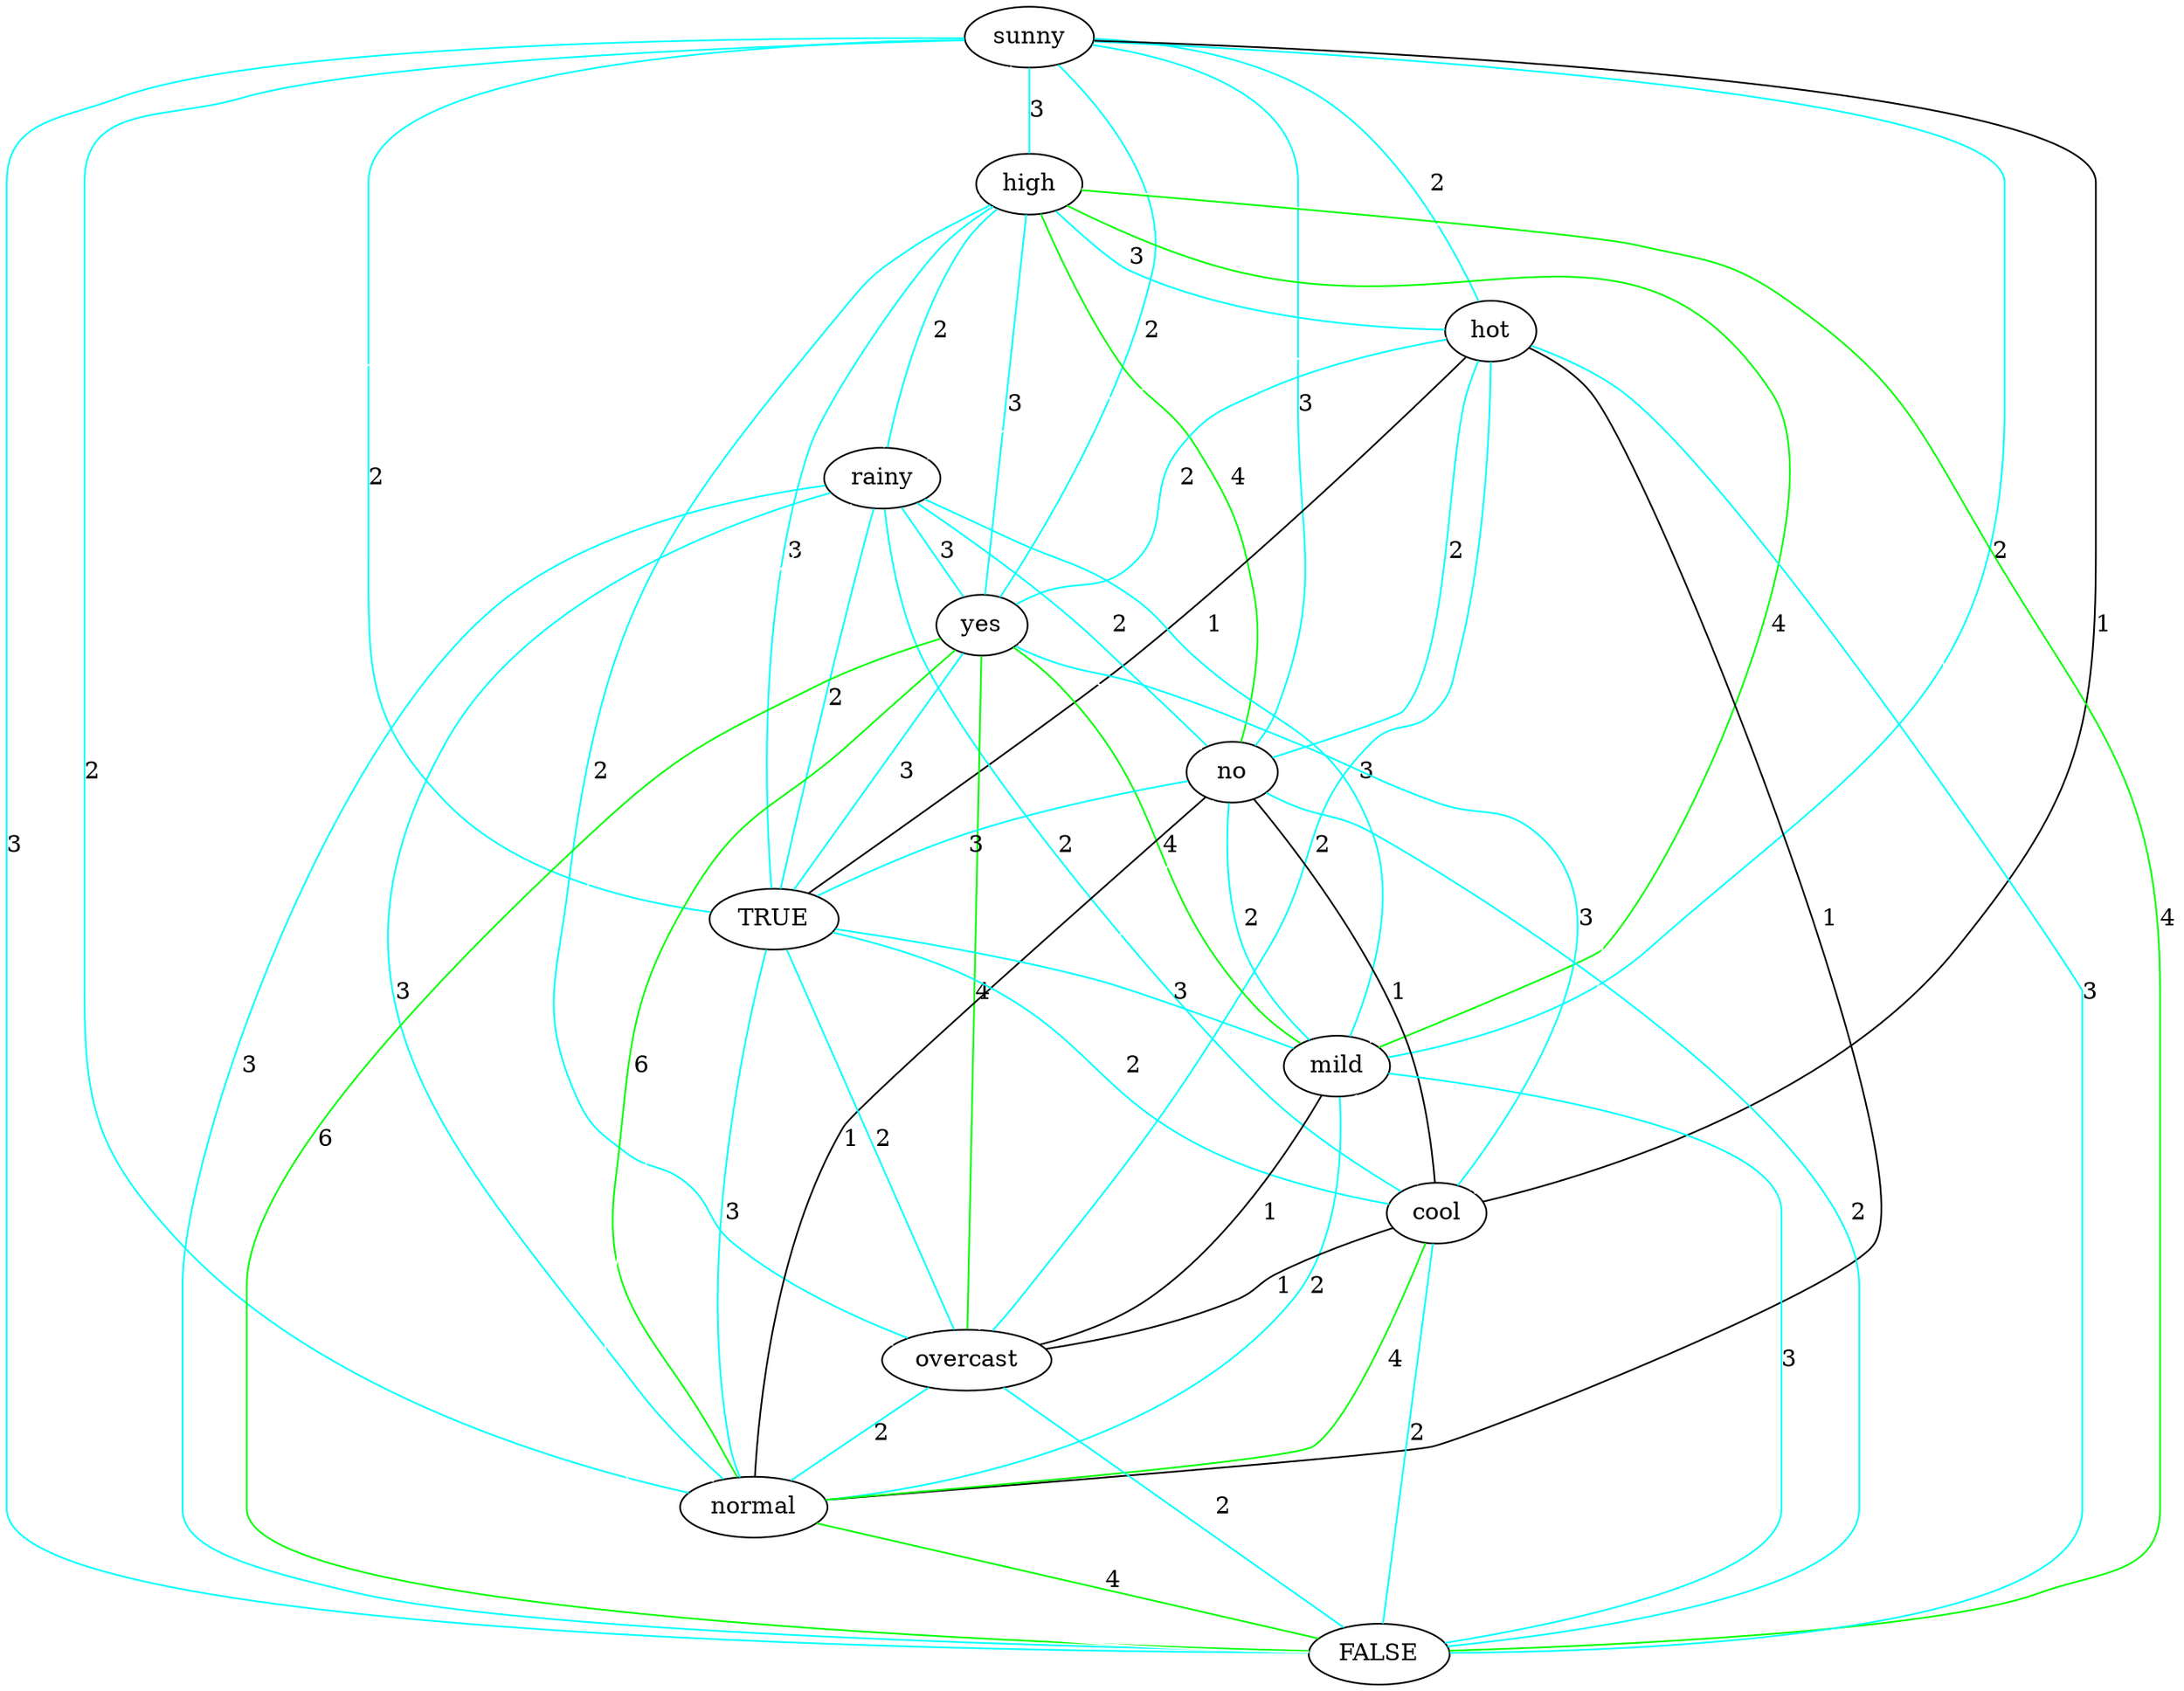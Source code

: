strict graph "" {
sunny;
high;
hot;
rainy;
yes;
no;
TRUE;
mild;
cool;
overcast;
normal;
FALSE;
sunny -- high  [color=cyan, label=3];
sunny -- overcast  [color=white];
sunny -- FALSE  [color=cyan, label=3];
sunny -- hot  [color=cyan, label=2];
sunny -- rainy  [color=white];
sunny -- yes  [color=cyan, label=2];
sunny -- no  [color=cyan, label=3];
sunny -- normal  [color=cyan, label=2];
sunny -- TRUE  [color=cyan, label=2];
sunny -- mild  [color=cyan, label=2];
sunny -- cool  [color=black, label=1];
high -- overcast  [color=cyan, label=2];
high -- FALSE  [color=green, label=4];
high -- hot  [color=cyan, label=3];
high -- rainy  [color=cyan, label=2];
high -- yes  [color=cyan, label=3];
high -- no  [color=green, label=4];
high -- normal  [color=white];
high -- TRUE  [color=cyan, label=3];
high -- mild  [color=green, label=4];
high -- cool  [color=white];
hot -- FALSE  [color=cyan, label=3];
hot -- rainy  [color=white];
hot -- yes  [color=cyan, label=2];
hot -- no  [color=cyan, label=2];
hot -- normal  [color=black, label=1];
hot -- TRUE  [color=black, label=1];
hot -- mild  [color=white];
hot -- overcast  [color=cyan, label=2];
hot -- cool  [color=white];
rainy -- FALSE  [color=cyan, label=3];
rainy -- yes  [color=cyan, label=3];
rainy -- no  [color=cyan, label=2];
rainy -- normal  [color=cyan, label=3];
rainy -- TRUE  [color=cyan, label=2];
rainy -- mild  [color=cyan, label=3];
rainy -- overcast  [color=white];
rainy -- cool  [color=cyan, label=2];
yes -- FALSE  [color=green, label=6];
yes -- no  [color=white];
yes -- normal  [color=green, label=6];
yes -- TRUE  [color=cyan, label=3];
yes -- mild  [color=green, label=4];
yes -- overcast  [color=green, label=4];
yes -- cool  [color=cyan, label=3];
no -- FALSE  [color=cyan, label=2];
no -- normal  [color=black, label=1];
no -- TRUE  [color=cyan, label=3];
no -- mild  [color=cyan, label=2];
no -- overcast  [color=white];
no -- cool  [color=black, label=1];
TRUE -- normal  [color=cyan, label=3];
TRUE -- FALSE  [color=white];
TRUE -- mild  [color=cyan, label=3];
TRUE -- overcast  [color=cyan, label=2];
TRUE -- cool  [color=cyan, label=2];
mild -- normal  [color=cyan, label=2];
mild -- cool  [color=white];
mild -- overcast  [color=black, label=1];
mild -- FALSE  [color=cyan, label=3];
cool -- normal  [color=green, label=4];
cool -- overcast  [color=black, label=1];
cool -- FALSE  [color=cyan, label=2];
overcast -- FALSE  [color=cyan, label=2];
overcast -- normal  [color=cyan, label=2];
normal -- FALSE  [color=green, label=4];
}
